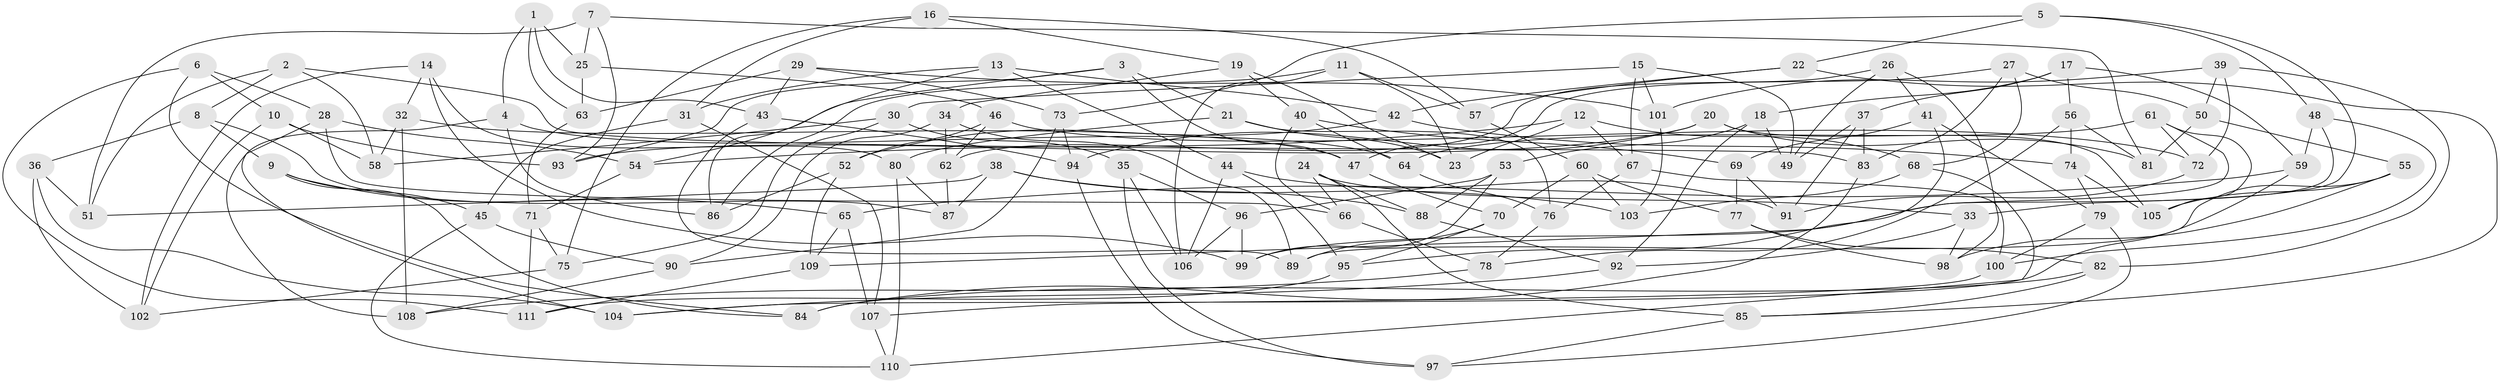 // coarse degree distribution, {3: 0.014285714285714285, 6: 0.45714285714285713, 4: 0.4, 5: 0.12857142857142856}
// Generated by graph-tools (version 1.1) at 2025/52/02/27/25 19:52:28]
// undirected, 111 vertices, 222 edges
graph export_dot {
graph [start="1"]
  node [color=gray90,style=filled];
  1;
  2;
  3;
  4;
  5;
  6;
  7;
  8;
  9;
  10;
  11;
  12;
  13;
  14;
  15;
  16;
  17;
  18;
  19;
  20;
  21;
  22;
  23;
  24;
  25;
  26;
  27;
  28;
  29;
  30;
  31;
  32;
  33;
  34;
  35;
  36;
  37;
  38;
  39;
  40;
  41;
  42;
  43;
  44;
  45;
  46;
  47;
  48;
  49;
  50;
  51;
  52;
  53;
  54;
  55;
  56;
  57;
  58;
  59;
  60;
  61;
  62;
  63;
  64;
  65;
  66;
  67;
  68;
  69;
  70;
  71;
  72;
  73;
  74;
  75;
  76;
  77;
  78;
  79;
  80;
  81;
  82;
  83;
  84;
  85;
  86;
  87;
  88;
  89;
  90;
  91;
  92;
  93;
  94;
  95;
  96;
  97;
  98;
  99;
  100;
  101;
  102;
  103;
  104;
  105;
  106;
  107;
  108;
  109;
  110;
  111;
  1 -- 43;
  1 -- 63;
  1 -- 25;
  1 -- 4;
  2 -- 83;
  2 -- 8;
  2 -- 51;
  2 -- 58;
  3 -- 54;
  3 -- 93;
  3 -- 47;
  3 -- 21;
  4 -- 108;
  4 -- 64;
  4 -- 86;
  5 -- 33;
  5 -- 22;
  5 -- 73;
  5 -- 48;
  6 -- 28;
  6 -- 10;
  6 -- 84;
  6 -- 111;
  7 -- 81;
  7 -- 93;
  7 -- 51;
  7 -- 25;
  8 -- 36;
  8 -- 87;
  8 -- 9;
  9 -- 84;
  9 -- 65;
  9 -- 45;
  10 -- 58;
  10 -- 93;
  10 -- 102;
  11 -- 86;
  11 -- 106;
  11 -- 57;
  11 -- 23;
  12 -- 67;
  12 -- 68;
  12 -- 23;
  12 -- 54;
  13 -- 42;
  13 -- 44;
  13 -- 31;
  13 -- 86;
  14 -- 102;
  14 -- 80;
  14 -- 99;
  14 -- 32;
  15 -- 67;
  15 -- 49;
  15 -- 30;
  15 -- 101;
  16 -- 31;
  16 -- 57;
  16 -- 75;
  16 -- 19;
  17 -- 59;
  17 -- 56;
  17 -- 37;
  17 -- 18;
  18 -- 92;
  18 -- 53;
  18 -- 49;
  19 -- 34;
  19 -- 23;
  19 -- 40;
  20 -- 105;
  20 -- 93;
  20 -- 81;
  20 -- 94;
  21 -- 23;
  21 -- 80;
  21 -- 76;
  22 -- 57;
  22 -- 85;
  22 -- 42;
  24 -- 33;
  24 -- 88;
  24 -- 66;
  24 -- 85;
  25 -- 63;
  25 -- 46;
  26 -- 49;
  26 -- 98;
  26 -- 62;
  26 -- 41;
  27 -- 47;
  27 -- 50;
  27 -- 83;
  27 -- 68;
  28 -- 104;
  28 -- 54;
  28 -- 66;
  29 -- 73;
  29 -- 43;
  29 -- 101;
  29 -- 63;
  30 -- 58;
  30 -- 35;
  30 -- 75;
  31 -- 107;
  31 -- 45;
  32 -- 108;
  32 -- 58;
  32 -- 47;
  33 -- 92;
  33 -- 98;
  34 -- 89;
  34 -- 62;
  34 -- 90;
  35 -- 106;
  35 -- 97;
  35 -- 96;
  36 -- 102;
  36 -- 51;
  36 -- 104;
  37 -- 83;
  37 -- 91;
  37 -- 49;
  38 -- 87;
  38 -- 88;
  38 -- 103;
  38 -- 51;
  39 -- 82;
  39 -- 101;
  39 -- 50;
  39 -- 72;
  40 -- 69;
  40 -- 66;
  40 -- 64;
  41 -- 69;
  41 -- 95;
  41 -- 79;
  42 -- 74;
  42 -- 52;
  43 -- 94;
  43 -- 89;
  44 -- 95;
  44 -- 106;
  44 -- 91;
  45 -- 90;
  45 -- 110;
  46 -- 72;
  46 -- 62;
  46 -- 52;
  47 -- 70;
  48 -- 59;
  48 -- 109;
  48 -- 100;
  50 -- 55;
  50 -- 81;
  52 -- 86;
  52 -- 109;
  53 -- 88;
  53 -- 99;
  53 -- 96;
  54 -- 71;
  55 -- 89;
  55 -- 98;
  55 -- 105;
  56 -- 81;
  56 -- 78;
  56 -- 74;
  57 -- 60;
  59 -- 104;
  59 -- 65;
  60 -- 77;
  60 -- 70;
  60 -- 103;
  61 -- 105;
  61 -- 99;
  61 -- 64;
  61 -- 72;
  62 -- 87;
  63 -- 71;
  64 -- 76;
  65 -- 107;
  65 -- 109;
  66 -- 78;
  67 -- 76;
  67 -- 100;
  68 -- 110;
  68 -- 103;
  69 -- 77;
  69 -- 91;
  70 -- 95;
  70 -- 89;
  71 -- 75;
  71 -- 111;
  72 -- 91;
  73 -- 90;
  73 -- 94;
  74 -- 79;
  74 -- 105;
  75 -- 102;
  76 -- 78;
  77 -- 82;
  77 -- 98;
  78 -- 108;
  79 -- 100;
  79 -- 97;
  80 -- 87;
  80 -- 110;
  82 -- 84;
  82 -- 85;
  83 -- 84;
  85 -- 97;
  88 -- 92;
  90 -- 108;
  92 -- 104;
  94 -- 97;
  95 -- 111;
  96 -- 106;
  96 -- 99;
  100 -- 107;
  101 -- 103;
  107 -- 110;
  109 -- 111;
}
